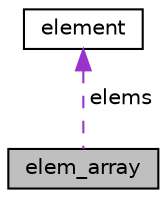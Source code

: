 digraph "elem_array"
{
  edge [fontname="Helvetica",fontsize="10",labelfontname="Helvetica",labelfontsize="10"];
  node [fontname="Helvetica",fontsize="10",shape=record];
  Node1 [label="elem_array",height=0.2,width=0.4,color="black", fillcolor="grey75", style="filled", fontcolor="black"];
  Node2 -> Node1 [dir="back",color="darkorchid3",fontsize="10",style="dashed",label=" elems" ,fontname="Helvetica"];
  Node2 [label="element",height=0.2,width=0.4,color="black", fillcolor="white", style="filled",URL="$unionelement.html"];
}
